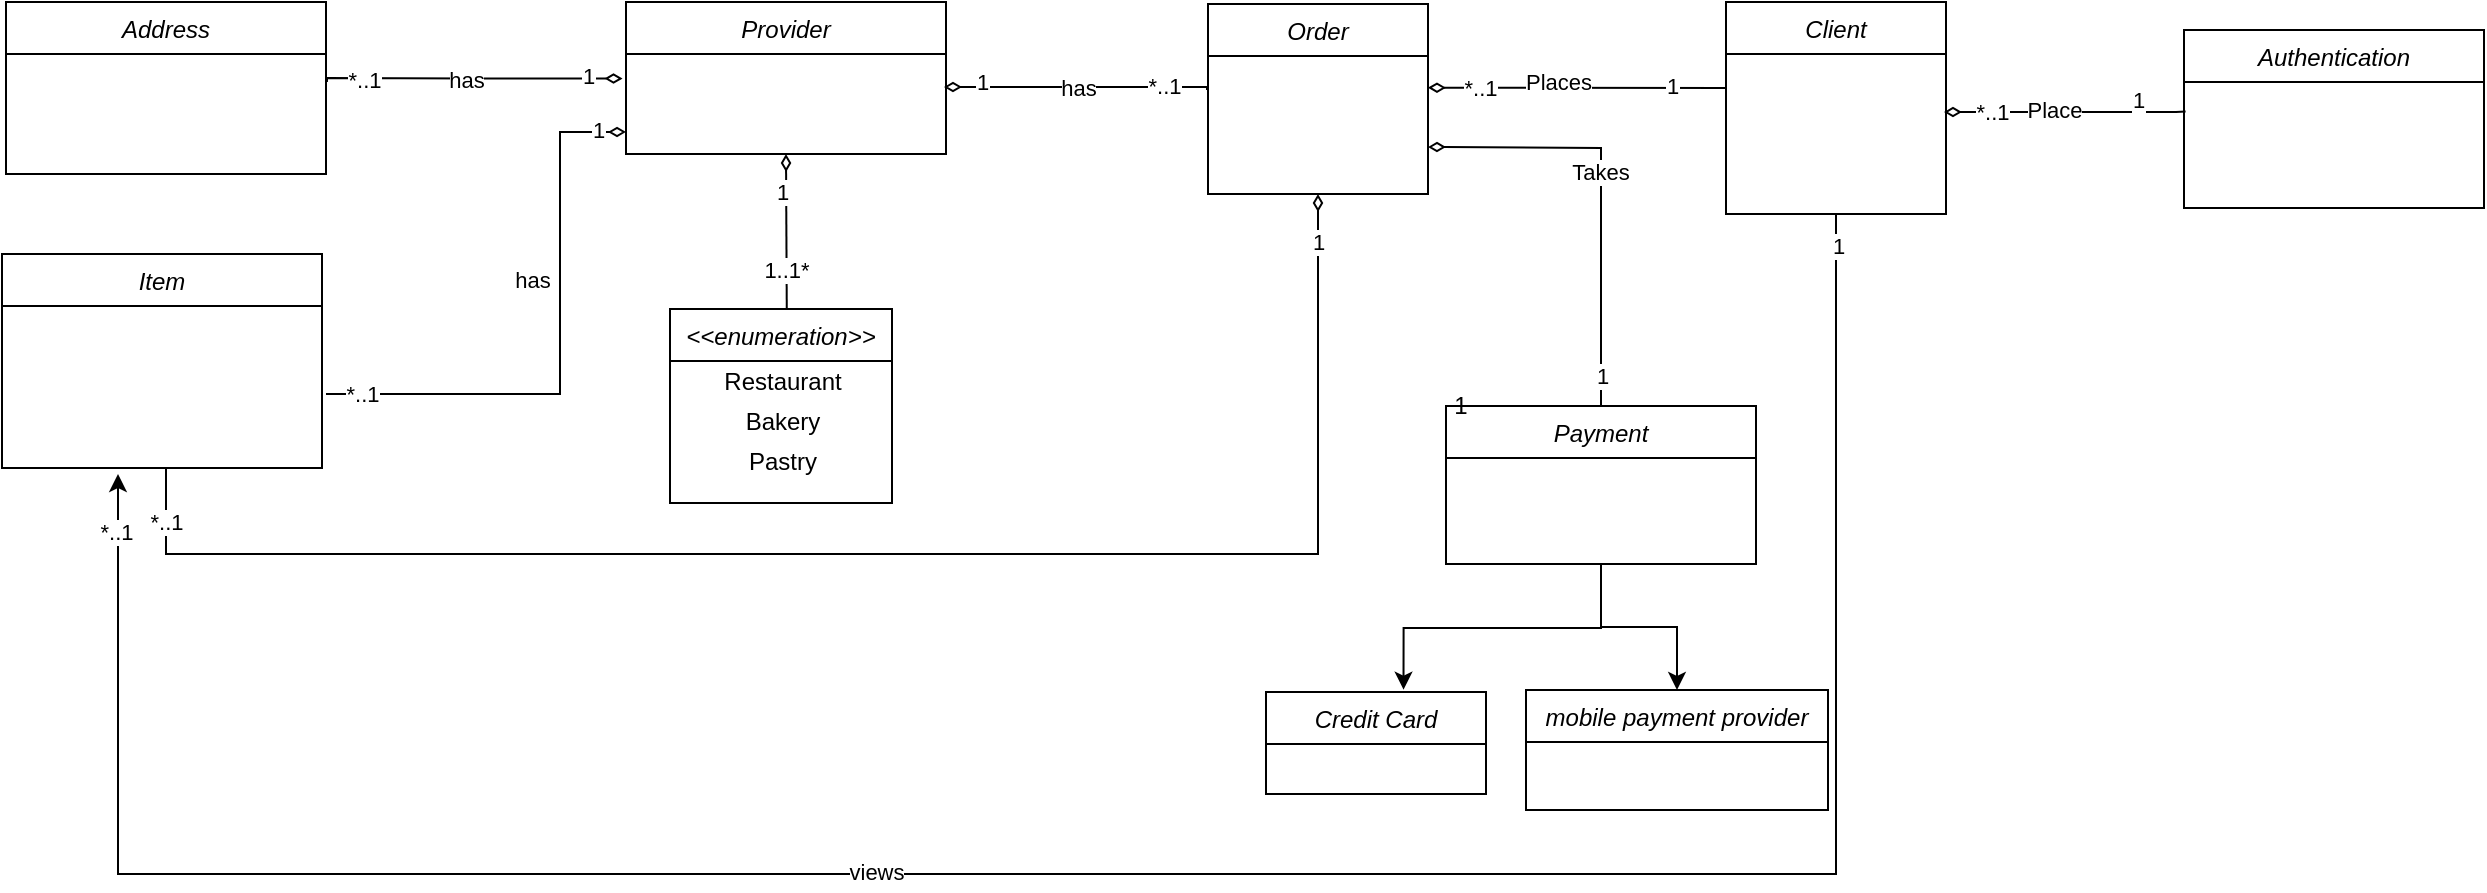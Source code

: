 <mxfile version="19.0.3"><diagram id="C5RBs43oDa-KdzZeNtuy" name="Page-1"><mxGraphModel dx="1597" dy="825" grid="1" gridSize="10" guides="1" tooltips="1" connect="1" arrows="1" fold="1" page="1" pageScale="1" pageWidth="827" pageHeight="1169" math="0" shadow="0"><root><mxCell id="WIyWlLk6GJQsqaUBKTNV-0"/><mxCell id="WIyWlLk6GJQsqaUBKTNV-1" parent="WIyWlLk6GJQsqaUBKTNV-0"/><mxCell id="zkfFHV4jXpPFQw0GAbJ--0" value="Provider" style="swimlane;fontStyle=2;align=center;verticalAlign=top;childLayout=stackLayout;horizontal=1;startSize=26;horizontalStack=0;resizeParent=1;resizeLast=0;collapsible=1;marginBottom=0;rounded=0;shadow=0;strokeWidth=1;" parent="WIyWlLk6GJQsqaUBKTNV-1" vertex="1"><mxGeometry x="330" y="104" width="160" height="76" as="geometry"><mxRectangle x="230" y="140" width="160" height="26" as="alternateBounds"/></mxGeometry></mxCell><mxCell id="jYKHolPtKf1FV6wMGU9G-65" style="edgeStyle=orthogonalEdgeStyle;rounded=0;orthogonalLoop=1;jettySize=auto;html=1;startArrow=none;startFill=0;endArrow=diamondThin;endFill=0;" parent="WIyWlLk6GJQsqaUBKTNV-1" edge="1"><mxGeometry relative="1" as="geometry"><mxPoint x="180" y="300" as="sourcePoint"/><mxPoint x="330" y="169" as="targetPoint"/><Array as="points"><mxPoint x="297" y="300"/><mxPoint x="297" y="169"/></Array></mxGeometry></mxCell><mxCell id="jYKHolPtKf1FV6wMGU9G-69" value="has" style="edgeLabel;html=1;align=center;verticalAlign=middle;resizable=0;points=[];" parent="jYKHolPtKf1FV6wMGU9G-65" vertex="1" connectable="0"><mxGeometry x="0.238" y="-2" relative="1" as="geometry"><mxPoint x="-16" as="offset"/></mxGeometry></mxCell><mxCell id="jYKHolPtKf1FV6wMGU9G-70" value="1" style="edgeLabel;html=1;align=center;verticalAlign=middle;resizable=0;points=[];" parent="jYKHolPtKf1FV6wMGU9G-65" vertex="1" connectable="0"><mxGeometry x="0.847" y="-2" relative="1" as="geometry"><mxPoint x="7" y="-3" as="offset"/></mxGeometry></mxCell><mxCell id="jYKHolPtKf1FV6wMGU9G-71" value="*..1" style="edgeLabel;html=1;align=center;verticalAlign=middle;resizable=0;points=[];" parent="jYKHolPtKf1FV6wMGU9G-65" vertex="1" connectable="0"><mxGeometry x="-0.871" relative="1" as="geometry"><mxPoint as="offset"/></mxGeometry></mxCell><mxCell id="jYKHolPtKf1FV6wMGU9G-25" value="Item" style="swimlane;fontStyle=2;align=center;verticalAlign=top;childLayout=stackLayout;horizontal=1;startSize=26;horizontalStack=0;resizeParent=1;resizeLast=0;collapsible=1;marginBottom=0;rounded=0;shadow=0;strokeWidth=1;" parent="WIyWlLk6GJQsqaUBKTNV-1" vertex="1"><mxGeometry x="18" y="230" width="160" height="107" as="geometry"><mxRectangle x="230" y="140" width="160" height="26" as="alternateBounds"/></mxGeometry></mxCell><mxCell id="jYKHolPtKf1FV6wMGU9G-74" value="Address" style="swimlane;fontStyle=2;align=center;verticalAlign=top;childLayout=stackLayout;horizontal=1;startSize=26;horizontalStack=0;resizeParent=1;resizeLast=0;collapsible=1;marginBottom=0;rounded=0;shadow=0;strokeWidth=1;" parent="WIyWlLk6GJQsqaUBKTNV-1" vertex="1"><mxGeometry x="20" y="104" width="160" height="86" as="geometry"><mxRectangle x="230" y="140" width="160" height="26" as="alternateBounds"/></mxGeometry></mxCell><mxCell id="jYKHolPtKf1FV6wMGU9G-86" style="edgeStyle=orthogonalEdgeStyle;rounded=0;orthogonalLoop=1;jettySize=auto;html=1;startArrow=diamondThin;startFill=0;endArrow=none;endFill=0;exitX=-0.011;exitY=0.472;exitDx=0;exitDy=0;exitPerimeter=0;entryX=1.003;entryY=0.538;entryDx=0;entryDy=0;entryPerimeter=0;" parent="WIyWlLk6GJQsqaUBKTNV-1" edge="1"><mxGeometry relative="1" as="geometry"><mxPoint x="328.24" y="142.272" as="sourcePoint"/><mxPoint x="180.48" y="143.988" as="targetPoint"/><Array as="points"><mxPoint x="254" y="142"/><mxPoint x="181" y="142"/></Array></mxGeometry></mxCell><mxCell id="jYKHolPtKf1FV6wMGU9G-87" value="has" style="edgeLabel;html=1;align=center;verticalAlign=middle;resizable=0;points=[];" parent="jYKHolPtKf1FV6wMGU9G-86" vertex="1" connectable="0"><mxGeometry x="0.268" y="1" relative="1" as="geometry"><mxPoint x="17" as="offset"/></mxGeometry></mxCell><mxCell id="jYKHolPtKf1FV6wMGU9G-88" value="1" style="edgeLabel;html=1;align=center;verticalAlign=middle;resizable=0;points=[];" parent="jYKHolPtKf1FV6wMGU9G-86" vertex="1" connectable="0"><mxGeometry x="-0.764" y="-2" relative="1" as="geometry"><mxPoint as="offset"/></mxGeometry></mxCell><mxCell id="jYKHolPtKf1FV6wMGU9G-89" value="*..1" style="edgeLabel;html=1;align=center;verticalAlign=middle;resizable=0;points=[];" parent="jYKHolPtKf1FV6wMGU9G-86" vertex="1" connectable="0"><mxGeometry x="0.723" y="1" relative="1" as="geometry"><mxPoint as="offset"/></mxGeometry></mxCell><mxCell id="AAjWyqTiXaKeaJ9iyk1k-37" value="1" style="edgeStyle=orthogonalEdgeStyle;rounded=0;orthogonalLoop=1;jettySize=auto;html=1;entryX=0.5;entryY=1;entryDx=0;entryDy=0;startArrow=diamondThin;startFill=0;endArrow=none;endFill=0;" parent="WIyWlLk6GJQsqaUBKTNV-1" source="jYKHolPtKf1FV6wMGU9G-94" target="jYKHolPtKf1FV6wMGU9G-25" edge="1"><mxGeometry x="-0.941" relative="1" as="geometry"><Array as="points"><mxPoint x="676" y="380"/><mxPoint x="100" y="380"/><mxPoint x="100" y="337"/></Array><mxPoint as="offset"/><mxPoint x="170" y="442.5" as="targetPoint"/></mxGeometry></mxCell><mxCell id="AAjWyqTiXaKeaJ9iyk1k-38" value="*..1" style="edgeLabel;html=1;align=center;verticalAlign=middle;resizable=0;points=[];" parent="AAjWyqTiXaKeaJ9iyk1k-37" vertex="1" connectable="0"><mxGeometry x="0.928" relative="1" as="geometry"><mxPoint as="offset"/></mxGeometry></mxCell><mxCell id="jYKHolPtKf1FV6wMGU9G-94" value="Order" style="swimlane;fontStyle=2;align=center;verticalAlign=top;childLayout=stackLayout;horizontal=1;startSize=26;horizontalStack=0;resizeParent=1;resizeLast=0;collapsible=1;marginBottom=0;rounded=0;shadow=0;strokeWidth=1;" parent="WIyWlLk6GJQsqaUBKTNV-1" vertex="1"><mxGeometry x="621" y="105" width="110" height="95" as="geometry"><mxRectangle x="230" y="140" width="160" height="26" as="alternateBounds"/></mxGeometry></mxCell><mxCell id="jYKHolPtKf1FV6wMGU9G-108" value="has" style="edgeStyle=orthogonalEdgeStyle;rounded=0;orthogonalLoop=1;jettySize=auto;html=1;startArrow=diamondThin;startFill=0;endArrow=none;endFill=0;entryX=0;entryY=0.5;entryDx=0;entryDy=0;" parent="WIyWlLk6GJQsqaUBKTNV-1" edge="1"><mxGeometry relative="1" as="geometry"><mxPoint x="620" y="147.5" as="targetPoint"/><mxPoint x="489" y="146.5" as="sourcePoint"/><Array as="points"><mxPoint x="621" y="146.5"/></Array></mxGeometry></mxCell><mxCell id="jYKHolPtKf1FV6wMGU9G-109" value="1" style="edgeLabel;html=1;align=center;verticalAlign=middle;resizable=0;points=[];" parent="jYKHolPtKf1FV6wMGU9G-108" vertex="1" connectable="0"><mxGeometry x="-0.718" y="3" relative="1" as="geometry"><mxPoint as="offset"/></mxGeometry></mxCell><mxCell id="jYKHolPtKf1FV6wMGU9G-110" value="*..1" style="edgeLabel;html=1;align=center;verticalAlign=middle;resizable=0;points=[];" parent="jYKHolPtKf1FV6wMGU9G-108" vertex="1" connectable="0"><mxGeometry x="0.638" y="-1" relative="1" as="geometry"><mxPoint y="-2" as="offset"/></mxGeometry></mxCell><mxCell id="AAjWyqTiXaKeaJ9iyk1k-30" style="edgeStyle=orthogonalEdgeStyle;rounded=0;orthogonalLoop=1;jettySize=auto;html=1;" parent="WIyWlLk6GJQsqaUBKTNV-1" source="jYKHolPtKf1FV6wMGU9G-111" edge="1"><mxGeometry relative="1" as="geometry"><mxPoint x="76" y="340" as="targetPoint"/><Array as="points"><mxPoint x="935" y="540"/><mxPoint x="76" y="540"/></Array></mxGeometry></mxCell><mxCell id="AAjWyqTiXaKeaJ9iyk1k-31" value="1" style="edgeLabel;html=1;align=center;verticalAlign=middle;resizable=0;points=[];" parent="AAjWyqTiXaKeaJ9iyk1k-30" vertex="1" connectable="0"><mxGeometry x="-0.978" y="1" relative="1" as="geometry"><mxPoint as="offset"/></mxGeometry></mxCell><mxCell id="AAjWyqTiXaKeaJ9iyk1k-32" value="*..1" style="edgeLabel;html=1;align=center;verticalAlign=middle;resizable=0;points=[];" parent="AAjWyqTiXaKeaJ9iyk1k-30" vertex="1" connectable="0"><mxGeometry x="0.941" y="1" relative="1" as="geometry"><mxPoint y="-12" as="offset"/></mxGeometry></mxCell><mxCell id="AAjWyqTiXaKeaJ9iyk1k-33" value="views" style="edgeLabel;html=1;align=center;verticalAlign=middle;resizable=0;points=[];" parent="AAjWyqTiXaKeaJ9iyk1k-30" vertex="1" connectable="0"><mxGeometry x="0.166" y="-1" relative="1" as="geometry"><mxPoint as="offset"/></mxGeometry></mxCell><mxCell id="jYKHolPtKf1FV6wMGU9G-111" value="Client" style="swimlane;fontStyle=2;align=center;verticalAlign=top;childLayout=stackLayout;horizontal=1;startSize=26;horizontalStack=0;resizeParent=1;resizeLast=0;collapsible=1;marginBottom=0;rounded=0;shadow=0;strokeWidth=1;" parent="WIyWlLk6GJQsqaUBKTNV-1" vertex="1"><mxGeometry x="880" y="104" width="110" height="106" as="geometry"><mxRectangle x="230" y="140" width="160" height="26" as="alternateBounds"/></mxGeometry></mxCell><mxCell id="jYKHolPtKf1FV6wMGU9G-122" style="edgeStyle=orthogonalEdgeStyle;rounded=0;orthogonalLoop=1;jettySize=auto;html=1;startArrow=diamondThin;startFill=0;endArrow=none;endFill=0;exitX=1.016;exitY=0.527;exitDx=0;exitDy=0;exitPerimeter=0;" parent="WIyWlLk6GJQsqaUBKTNV-1" edge="1"><mxGeometry relative="1" as="geometry"><Array as="points"><mxPoint x="880" y="147"/></Array><mxPoint x="731.0" y="146.862" as="sourcePoint"/><mxPoint x="880" y="147" as="targetPoint"/></mxGeometry></mxCell><mxCell id="jYKHolPtKf1FV6wMGU9G-124" value="1" style="edgeLabel;html=1;align=center;verticalAlign=middle;resizable=0;points=[];" parent="jYKHolPtKf1FV6wMGU9G-122" vertex="1" connectable="0"><mxGeometry x="0.785" y="-1" relative="1" as="geometry"><mxPoint x="-11" y="-2" as="offset"/></mxGeometry></mxCell><mxCell id="jYKHolPtKf1FV6wMGU9G-125" value="*..1" style="edgeLabel;html=1;align=center;verticalAlign=middle;resizable=0;points=[];" parent="jYKHolPtKf1FV6wMGU9G-122" vertex="1" connectable="0"><mxGeometry x="-0.809" y="-3" relative="1" as="geometry"><mxPoint x="12" y="-3" as="offset"/></mxGeometry></mxCell><mxCell id="jYKHolPtKf1FV6wMGU9G-126" value="Places" style="edgeLabel;html=1;align=center;verticalAlign=middle;resizable=0;points=[];" parent="jYKHolPtKf1FV6wMGU9G-122" vertex="1" connectable="0"><mxGeometry x="0.2" y="1" relative="1" as="geometry"><mxPoint x="-25" y="-2" as="offset"/></mxGeometry></mxCell><mxCell id="jYKHolPtKf1FV6wMGU9G-127" value="Credit Card" style="swimlane;fontStyle=2;align=center;verticalAlign=top;childLayout=stackLayout;horizontal=1;startSize=26;horizontalStack=0;resizeParent=1;resizeLast=0;collapsible=1;marginBottom=0;rounded=0;shadow=0;strokeWidth=1;" parent="WIyWlLk6GJQsqaUBKTNV-1" vertex="1"><mxGeometry x="650" y="449" width="110" height="51" as="geometry"><mxRectangle x="230" y="140" width="160" height="26" as="alternateBounds"/></mxGeometry></mxCell><mxCell id="jYKHolPtKf1FV6wMGU9G-135" value="mobile payment provider" style="swimlane;fontStyle=2;align=center;verticalAlign=top;childLayout=stackLayout;horizontal=1;startSize=26;horizontalStack=0;resizeParent=1;resizeLast=0;collapsible=1;marginBottom=0;rounded=0;shadow=0;strokeWidth=1;" parent="WIyWlLk6GJQsqaUBKTNV-1" vertex="1"><mxGeometry x="780" y="448" width="151" height="60" as="geometry"><mxRectangle x="230" y="140" width="160" height="26" as="alternateBounds"/></mxGeometry></mxCell><mxCell id="AAjWyqTiXaKeaJ9iyk1k-34" style="edgeStyle=orthogonalEdgeStyle;rounded=0;orthogonalLoop=1;jettySize=auto;html=1;entryX=0.625;entryY=-0.023;entryDx=0;entryDy=0;entryPerimeter=0;" parent="WIyWlLk6GJQsqaUBKTNV-1" source="jYKHolPtKf1FV6wMGU9G-159" target="jYKHolPtKf1FV6wMGU9G-127" edge="1"><mxGeometry relative="1" as="geometry"/></mxCell><mxCell id="AAjWyqTiXaKeaJ9iyk1k-35" style="edgeStyle=orthogonalEdgeStyle;rounded=0;orthogonalLoop=1;jettySize=auto;html=1;entryX=0.5;entryY=0;entryDx=0;entryDy=0;" parent="WIyWlLk6GJQsqaUBKTNV-1" source="jYKHolPtKf1FV6wMGU9G-159" target="jYKHolPtKf1FV6wMGU9G-135" edge="1"><mxGeometry relative="1" as="geometry"/></mxCell><mxCell id="jYKHolPtKf1FV6wMGU9G-159" value="Payment" style="swimlane;fontStyle=2;align=center;verticalAlign=top;childLayout=stackLayout;horizontal=1;startSize=26;horizontalStack=0;resizeParent=1;resizeLast=0;collapsible=1;marginBottom=0;rounded=0;shadow=0;strokeWidth=1;" parent="WIyWlLk6GJQsqaUBKTNV-1" vertex="1"><mxGeometry x="740" y="306" width="155" height="79" as="geometry"><mxRectangle x="230" y="140" width="160" height="26" as="alternateBounds"/></mxGeometry></mxCell><mxCell id="AAjWyqTiXaKeaJ9iyk1k-0" value="&lt;&lt;enumeration&gt;&gt;" style="swimlane;fontStyle=2;align=center;verticalAlign=top;childLayout=stackLayout;horizontal=1;startSize=26;horizontalStack=0;resizeParent=1;resizeLast=0;collapsible=1;marginBottom=0;rounded=0;shadow=0;strokeWidth=1;" parent="WIyWlLk6GJQsqaUBKTNV-1" vertex="1"><mxGeometry x="352" y="257.5" width="111" height="97" as="geometry"><mxRectangle x="660" y="190" width="160" height="26" as="alternateBounds"/></mxGeometry></mxCell><mxCell id="AAjWyqTiXaKeaJ9iyk1k-1" value="Restaurant" style="text;html=1;align=center;verticalAlign=middle;resizable=0;points=[];autosize=1;strokeColor=none;fillColor=none;" parent="AAjWyqTiXaKeaJ9iyk1k-0" vertex="1"><mxGeometry y="26" width="111" height="20" as="geometry"/></mxCell><mxCell id="AAjWyqTiXaKeaJ9iyk1k-2" value="Bakery" style="text;html=1;align=center;verticalAlign=middle;resizable=0;points=[];autosize=1;strokeColor=none;fillColor=none;" parent="AAjWyqTiXaKeaJ9iyk1k-0" vertex="1"><mxGeometry y="46" width="111" height="20" as="geometry"/></mxCell><mxCell id="AAjWyqTiXaKeaJ9iyk1k-3" value="Pastry" style="text;html=1;align=center;verticalAlign=middle;resizable=0;points=[];autosize=1;strokeColor=none;fillColor=none;" parent="AAjWyqTiXaKeaJ9iyk1k-0" vertex="1"><mxGeometry y="66" width="111" height="20" as="geometry"/></mxCell><mxCell id="AAjWyqTiXaKeaJ9iyk1k-5" value="" style="endArrow=none;html=1;rounded=0;exitX=0.5;exitY=1;exitDx=0;exitDy=0;endFill=0;startArrow=diamondThin;startFill=0;entryX=0.526;entryY=-0.003;entryDx=0;entryDy=0;entryPerimeter=0;" parent="WIyWlLk6GJQsqaUBKTNV-1" target="AAjWyqTiXaKeaJ9iyk1k-0" edge="1" source="zkfFHV4jXpPFQw0GAbJ--0"><mxGeometry width="50" height="50" relative="1" as="geometry"><mxPoint x="409.25" y="390" as="sourcePoint"/><mxPoint x="409" y="480" as="targetPoint"/></mxGeometry></mxCell><mxCell id="AAjWyqTiXaKeaJ9iyk1k-6" value="1..1*" style="edgeLabel;html=1;align=center;verticalAlign=middle;resizable=0;points=[];" parent="AAjWyqTiXaKeaJ9iyk1k-5" vertex="1" connectable="0"><mxGeometry x="0.813" y="-1" relative="1" as="geometry"><mxPoint y="-12" as="offset"/></mxGeometry></mxCell><mxCell id="AAjWyqTiXaKeaJ9iyk1k-7" value="1" style="edgeLabel;html=1;align=center;verticalAlign=middle;resizable=0;points=[];" parent="AAjWyqTiXaKeaJ9iyk1k-5" vertex="1" connectable="0"><mxGeometry x="-0.813" relative="1" as="geometry"><mxPoint x="-2" y="12" as="offset"/></mxGeometry></mxCell><mxCell id="AAjWyqTiXaKeaJ9iyk1k-9" value="Authentication" style="swimlane;fontStyle=2;align=center;verticalAlign=top;childLayout=stackLayout;horizontal=1;startSize=26;horizontalStack=0;resizeParent=1;resizeLast=0;collapsible=1;marginBottom=0;rounded=0;shadow=0;strokeWidth=1;" parent="WIyWlLk6GJQsqaUBKTNV-1" vertex="1"><mxGeometry x="1109" y="118" width="150" height="89" as="geometry"><mxRectangle x="230" y="140" width="160" height="26" as="alternateBounds"/></mxGeometry></mxCell><mxCell id="AAjWyqTiXaKeaJ9iyk1k-19" style="edgeStyle=orthogonalEdgeStyle;rounded=0;orthogonalLoop=1;jettySize=auto;html=1;entryX=-0.008;entryY=0.531;entryDx=0;entryDy=0;entryPerimeter=0;startArrow=diamondThin;startFill=0;endArrow=none;endFill=0;exitX=1.016;exitY=0.527;exitDx=0;exitDy=0;exitPerimeter=0;" parent="AAjWyqTiXaKeaJ9iyk1k-9" edge="1"><mxGeometry relative="1" as="geometry"><Array as="points"><mxPoint x="-4" y="41"/></Array><mxPoint x="-120" y="41.012" as="sourcePoint"/><mxPoint x="0.8" y="40.806" as="targetPoint"/></mxGeometry></mxCell><mxCell id="AAjWyqTiXaKeaJ9iyk1k-20" value="1" style="edgeLabel;html=1;align=center;verticalAlign=middle;resizable=0;points=[];" parent="AAjWyqTiXaKeaJ9iyk1k-19" vertex="1" connectable="0"><mxGeometry x="0.785" y="-1" relative="1" as="geometry"><mxPoint x="-11" y="-7" as="offset"/></mxGeometry></mxCell><mxCell id="AAjWyqTiXaKeaJ9iyk1k-21" value="*..1" style="edgeLabel;html=1;align=center;verticalAlign=middle;resizable=0;points=[];" parent="AAjWyqTiXaKeaJ9iyk1k-19" vertex="1" connectable="0"><mxGeometry x="-0.809" y="-3" relative="1" as="geometry"><mxPoint x="12" y="-3" as="offset"/></mxGeometry></mxCell><mxCell id="AAjWyqTiXaKeaJ9iyk1k-22" value="Place" style="edgeLabel;html=1;align=center;verticalAlign=middle;resizable=0;points=[];" parent="AAjWyqTiXaKeaJ9iyk1k-19" vertex="1" connectable="0"><mxGeometry x="0.2" y="1" relative="1" as="geometry"><mxPoint x="-18" as="offset"/></mxGeometry></mxCell><mxCell id="AAjWyqTiXaKeaJ9iyk1k-40" style="edgeStyle=orthogonalEdgeStyle;rounded=0;orthogonalLoop=1;jettySize=auto;html=1;entryX=0.5;entryY=0;entryDx=0;entryDy=0;startArrow=diamondThin;startFill=0;endArrow=none;endFill=0;" parent="WIyWlLk6GJQsqaUBKTNV-1" target="jYKHolPtKf1FV6wMGU9G-159" edge="1"><mxGeometry relative="1" as="geometry"><mxPoint x="731" y="176.5" as="sourcePoint"/></mxGeometry></mxCell><mxCell id="AAjWyqTiXaKeaJ9iyk1k-41" value="Takes" style="edgeLabel;html=1;align=center;verticalAlign=middle;resizable=0;points=[];" parent="AAjWyqTiXaKeaJ9iyk1k-40" vertex="1" connectable="0"><mxGeometry x="-0.09" y="-1" relative="1" as="geometry"><mxPoint as="offset"/></mxGeometry></mxCell><mxCell id="AAjWyqTiXaKeaJ9iyk1k-43" value="1" style="edgeLabel;html=1;align=center;verticalAlign=middle;resizable=0;points=[];" parent="AAjWyqTiXaKeaJ9iyk1k-40" vertex="1" connectable="0"><mxGeometry x="0.862" relative="1" as="geometry"><mxPoint as="offset"/></mxGeometry></mxCell><mxCell id="AAjWyqTiXaKeaJ9iyk1k-42" value="1" style="text;html=1;align=center;verticalAlign=middle;resizable=0;points=[];autosize=1;strokeColor=none;fillColor=none;" parent="WIyWlLk6GJQsqaUBKTNV-1" vertex="1"><mxGeometry x="737" y="296" width="20" height="20" as="geometry"/></mxCell></root></mxGraphModel></diagram></mxfile>